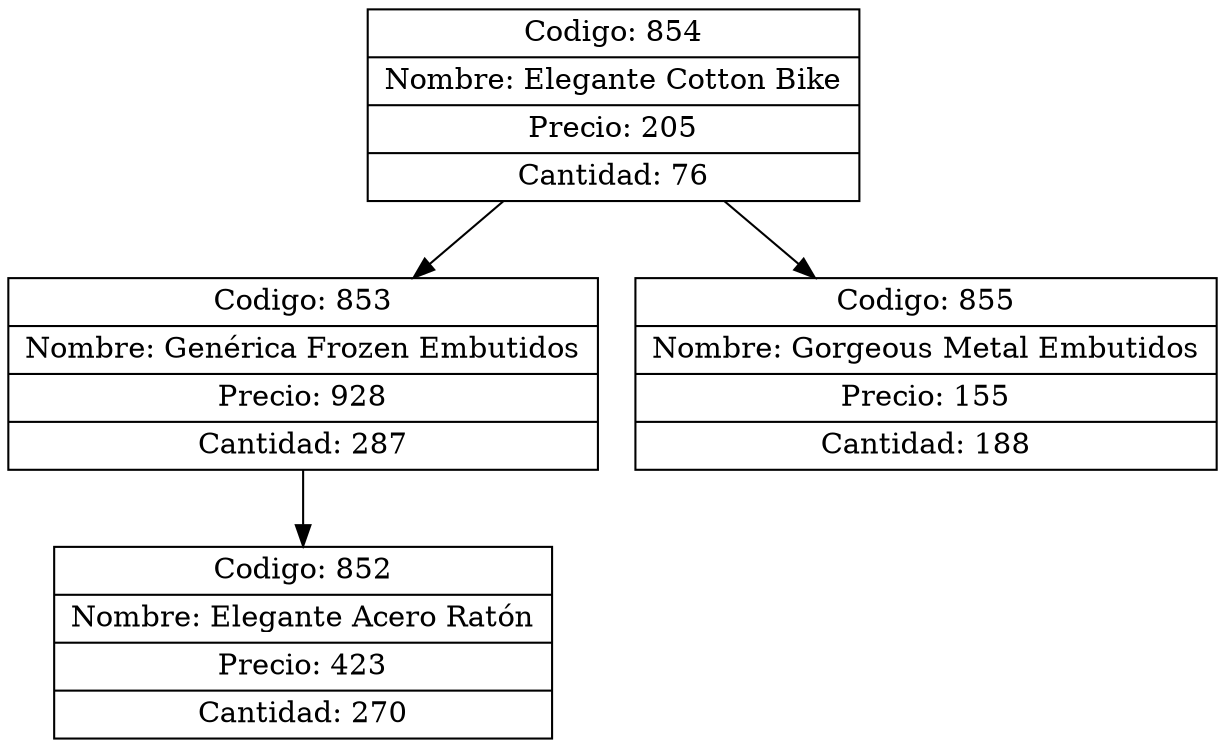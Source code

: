 digraph grafico{
rankdir=UD 
node[shape=box] 
concentrate=true 
nodo854[ shape=record, label ="{Codigo: 854|Nombre: Elegante Cotton Bike|Precio: 205|Cantidad: 76}"];
nodo853[ shape=record, label ="{Codigo: 853|Nombre: Genérica Frozen Embutidos|Precio: 928|Cantidad: 287}"];
nodo852[ shape=record, label ="{Codigo: 852|Nombre: Elegante Acero Ratón|Precio: 423|Cantidad: 270}"];
nodo853->nodo852
nodo854->nodo853
nodo855[ shape=record, label ="{Codigo: 855|Nombre: Gorgeous Metal Embutidos|Precio: 155|Cantidad: 188}"];
nodo854->nodo855
}